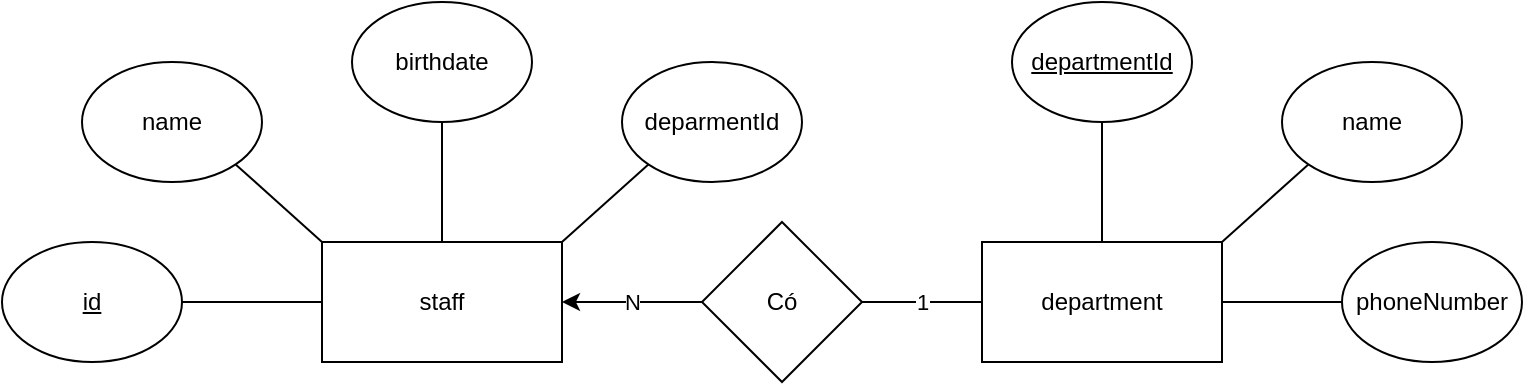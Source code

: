 <mxfile version="26.0.5">
  <diagram name="Trang-1" id="uwyv4wodoktr4ZyPiXS7">
    <mxGraphModel dx="1050" dy="603" grid="1" gridSize="10" guides="1" tooltips="1" connect="1" arrows="1" fold="1" page="1" pageScale="1" pageWidth="827" pageHeight="1169" math="0" shadow="0">
      <root>
        <mxCell id="0" />
        <mxCell id="1" parent="0" />
        <mxCell id="H1UogIYmoJ0PAYqbMme5-1" value="staff" style="rounded=0;whiteSpace=wrap;html=1;" parent="1" vertex="1">
          <mxGeometry x="210" y="280" width="120" height="60" as="geometry" />
        </mxCell>
        <mxCell id="H1UogIYmoJ0PAYqbMme5-2" value="id" style="ellipse;whiteSpace=wrap;html=1;fontStyle=4" parent="1" vertex="1">
          <mxGeometry x="50" y="280" width="90" height="60" as="geometry" />
        </mxCell>
        <mxCell id="H1UogIYmoJ0PAYqbMme5-3" value="" style="endArrow=none;html=1;rounded=0;entryX=0;entryY=0.5;entryDx=0;entryDy=0;exitX=1;exitY=0.5;exitDx=0;exitDy=0;" parent="1" source="H1UogIYmoJ0PAYqbMme5-2" target="H1UogIYmoJ0PAYqbMme5-1" edge="1">
          <mxGeometry width="50" height="50" relative="1" as="geometry">
            <mxPoint x="180" y="460" as="sourcePoint" />
            <mxPoint x="230" y="410" as="targetPoint" />
          </mxGeometry>
        </mxCell>
        <mxCell id="H1UogIYmoJ0PAYqbMme5-4" value="name" style="ellipse;whiteSpace=wrap;html=1;" parent="1" vertex="1">
          <mxGeometry x="90" y="190" width="90" height="60" as="geometry" />
        </mxCell>
        <mxCell id="H1UogIYmoJ0PAYqbMme5-5" value="" style="endArrow=none;html=1;rounded=0;entryX=0;entryY=0;entryDx=0;entryDy=0;exitX=1;exitY=1;exitDx=0;exitDy=0;" parent="1" source="H1UogIYmoJ0PAYqbMme5-4" target="H1UogIYmoJ0PAYqbMme5-1" edge="1">
          <mxGeometry width="50" height="50" relative="1" as="geometry">
            <mxPoint x="180" y="370" as="sourcePoint" />
            <mxPoint x="210" y="220" as="targetPoint" />
          </mxGeometry>
        </mxCell>
        <mxCell id="H1UogIYmoJ0PAYqbMme5-6" value="birthdate" style="ellipse;whiteSpace=wrap;html=1;" parent="1" vertex="1">
          <mxGeometry x="225" y="160" width="90" height="60" as="geometry" />
        </mxCell>
        <mxCell id="H1UogIYmoJ0PAYqbMme5-7" value="" style="endArrow=none;html=1;rounded=0;entryX=0.5;entryY=0;entryDx=0;entryDy=0;exitX=0.5;exitY=1;exitDx=0;exitDy=0;" parent="1" source="H1UogIYmoJ0PAYqbMme5-6" target="H1UogIYmoJ0PAYqbMme5-1" edge="1">
          <mxGeometry width="50" height="50" relative="1" as="geometry">
            <mxPoint x="340" y="340" as="sourcePoint" />
            <mxPoint x="370" y="190" as="targetPoint" />
          </mxGeometry>
        </mxCell>
        <mxCell id="H1UogIYmoJ0PAYqbMme5-8" value="deparmentId" style="ellipse;whiteSpace=wrap;html=1;" parent="1" vertex="1">
          <mxGeometry x="360" y="190" width="90" height="60" as="geometry" />
        </mxCell>
        <mxCell id="H1UogIYmoJ0PAYqbMme5-9" value="" style="endArrow=none;html=1;rounded=0;entryX=1;entryY=0;entryDx=0;entryDy=0;exitX=0;exitY=1;exitDx=0;exitDy=0;" parent="1" source="H1UogIYmoJ0PAYqbMme5-8" target="H1UogIYmoJ0PAYqbMme5-1" edge="1">
          <mxGeometry width="50" height="50" relative="1" as="geometry">
            <mxPoint x="470" y="370" as="sourcePoint" />
            <mxPoint x="270" y="290" as="targetPoint" />
          </mxGeometry>
        </mxCell>
        <mxCell id="H1UogIYmoJ0PAYqbMme5-11" value="N" style="edgeStyle=orthogonalEdgeStyle;rounded=0;orthogonalLoop=1;jettySize=auto;html=1;" parent="1" source="H1UogIYmoJ0PAYqbMme5-10" target="H1UogIYmoJ0PAYqbMme5-1" edge="1">
          <mxGeometry relative="1" as="geometry" />
        </mxCell>
        <mxCell id="H1UogIYmoJ0PAYqbMme5-10" value="Có" style="rhombus;whiteSpace=wrap;html=1;" parent="1" vertex="1">
          <mxGeometry x="400" y="270" width="80" height="80" as="geometry" />
        </mxCell>
        <mxCell id="H1UogIYmoJ0PAYqbMme5-12" value="department" style="rounded=0;whiteSpace=wrap;html=1;" parent="1" vertex="1">
          <mxGeometry x="540" y="280" width="120" height="60" as="geometry" />
        </mxCell>
        <mxCell id="H1UogIYmoJ0PAYqbMme5-13" value="1" style="endArrow=none;html=1;rounded=0;entryX=0;entryY=0.5;entryDx=0;entryDy=0;exitX=1;exitY=0.5;exitDx=0;exitDy=0;" parent="1" source="H1UogIYmoJ0PAYqbMme5-10" target="H1UogIYmoJ0PAYqbMme5-12" edge="1">
          <mxGeometry width="50" height="50" relative="1" as="geometry">
            <mxPoint x="460" y="420" as="sourcePoint" />
            <mxPoint x="510" y="370" as="targetPoint" />
          </mxGeometry>
        </mxCell>
        <mxCell id="H1UogIYmoJ0PAYqbMme5-14" value="" style="endArrow=none;html=1;rounded=0;exitX=0.5;exitY=0;exitDx=0;exitDy=0;entryX=0.5;entryY=1;entryDx=0;entryDy=0;" parent="1" source="H1UogIYmoJ0PAYqbMme5-12" target="H1UogIYmoJ0PAYqbMme5-15" edge="1">
          <mxGeometry width="50" height="50" relative="1" as="geometry">
            <mxPoint x="620" y="260" as="sourcePoint" />
            <mxPoint x="670" y="210" as="targetPoint" />
          </mxGeometry>
        </mxCell>
        <mxCell id="H1UogIYmoJ0PAYqbMme5-15" value="departmentId" style="ellipse;whiteSpace=wrap;html=1;fontStyle=4" parent="1" vertex="1">
          <mxGeometry x="555" y="160" width="90" height="60" as="geometry" />
        </mxCell>
        <mxCell id="H1UogIYmoJ0PAYqbMme5-16" value="name" style="ellipse;whiteSpace=wrap;html=1;" parent="1" vertex="1">
          <mxGeometry x="690" y="190" width="90" height="60" as="geometry" />
        </mxCell>
        <mxCell id="H1UogIYmoJ0PAYqbMme5-17" value="" style="endArrow=none;html=1;rounded=0;entryX=1;entryY=0;entryDx=0;entryDy=0;exitX=0;exitY=1;exitDx=0;exitDy=0;" parent="1" source="H1UogIYmoJ0PAYqbMme5-16" target="H1UogIYmoJ0PAYqbMme5-12" edge="1">
          <mxGeometry width="50" height="50" relative="1" as="geometry">
            <mxPoint x="775" y="340" as="sourcePoint" />
            <mxPoint x="705" y="280" as="targetPoint" />
          </mxGeometry>
        </mxCell>
        <mxCell id="H1UogIYmoJ0PAYqbMme5-19" value="phoneNumber" style="ellipse;whiteSpace=wrap;html=1;" parent="1" vertex="1">
          <mxGeometry x="720" y="280" width="90" height="60" as="geometry" />
        </mxCell>
        <mxCell id="H1UogIYmoJ0PAYqbMme5-20" value="" style="endArrow=none;html=1;rounded=0;entryX=1;entryY=0.5;entryDx=0;entryDy=0;exitX=0;exitY=0.5;exitDx=0;exitDy=0;" parent="1" source="H1UogIYmoJ0PAYqbMme5-19" target="H1UogIYmoJ0PAYqbMme5-12" edge="1">
          <mxGeometry width="50" height="50" relative="1" as="geometry">
            <mxPoint x="805" y="430" as="sourcePoint" />
            <mxPoint x="690" y="370" as="targetPoint" />
          </mxGeometry>
        </mxCell>
      </root>
    </mxGraphModel>
  </diagram>
</mxfile>
